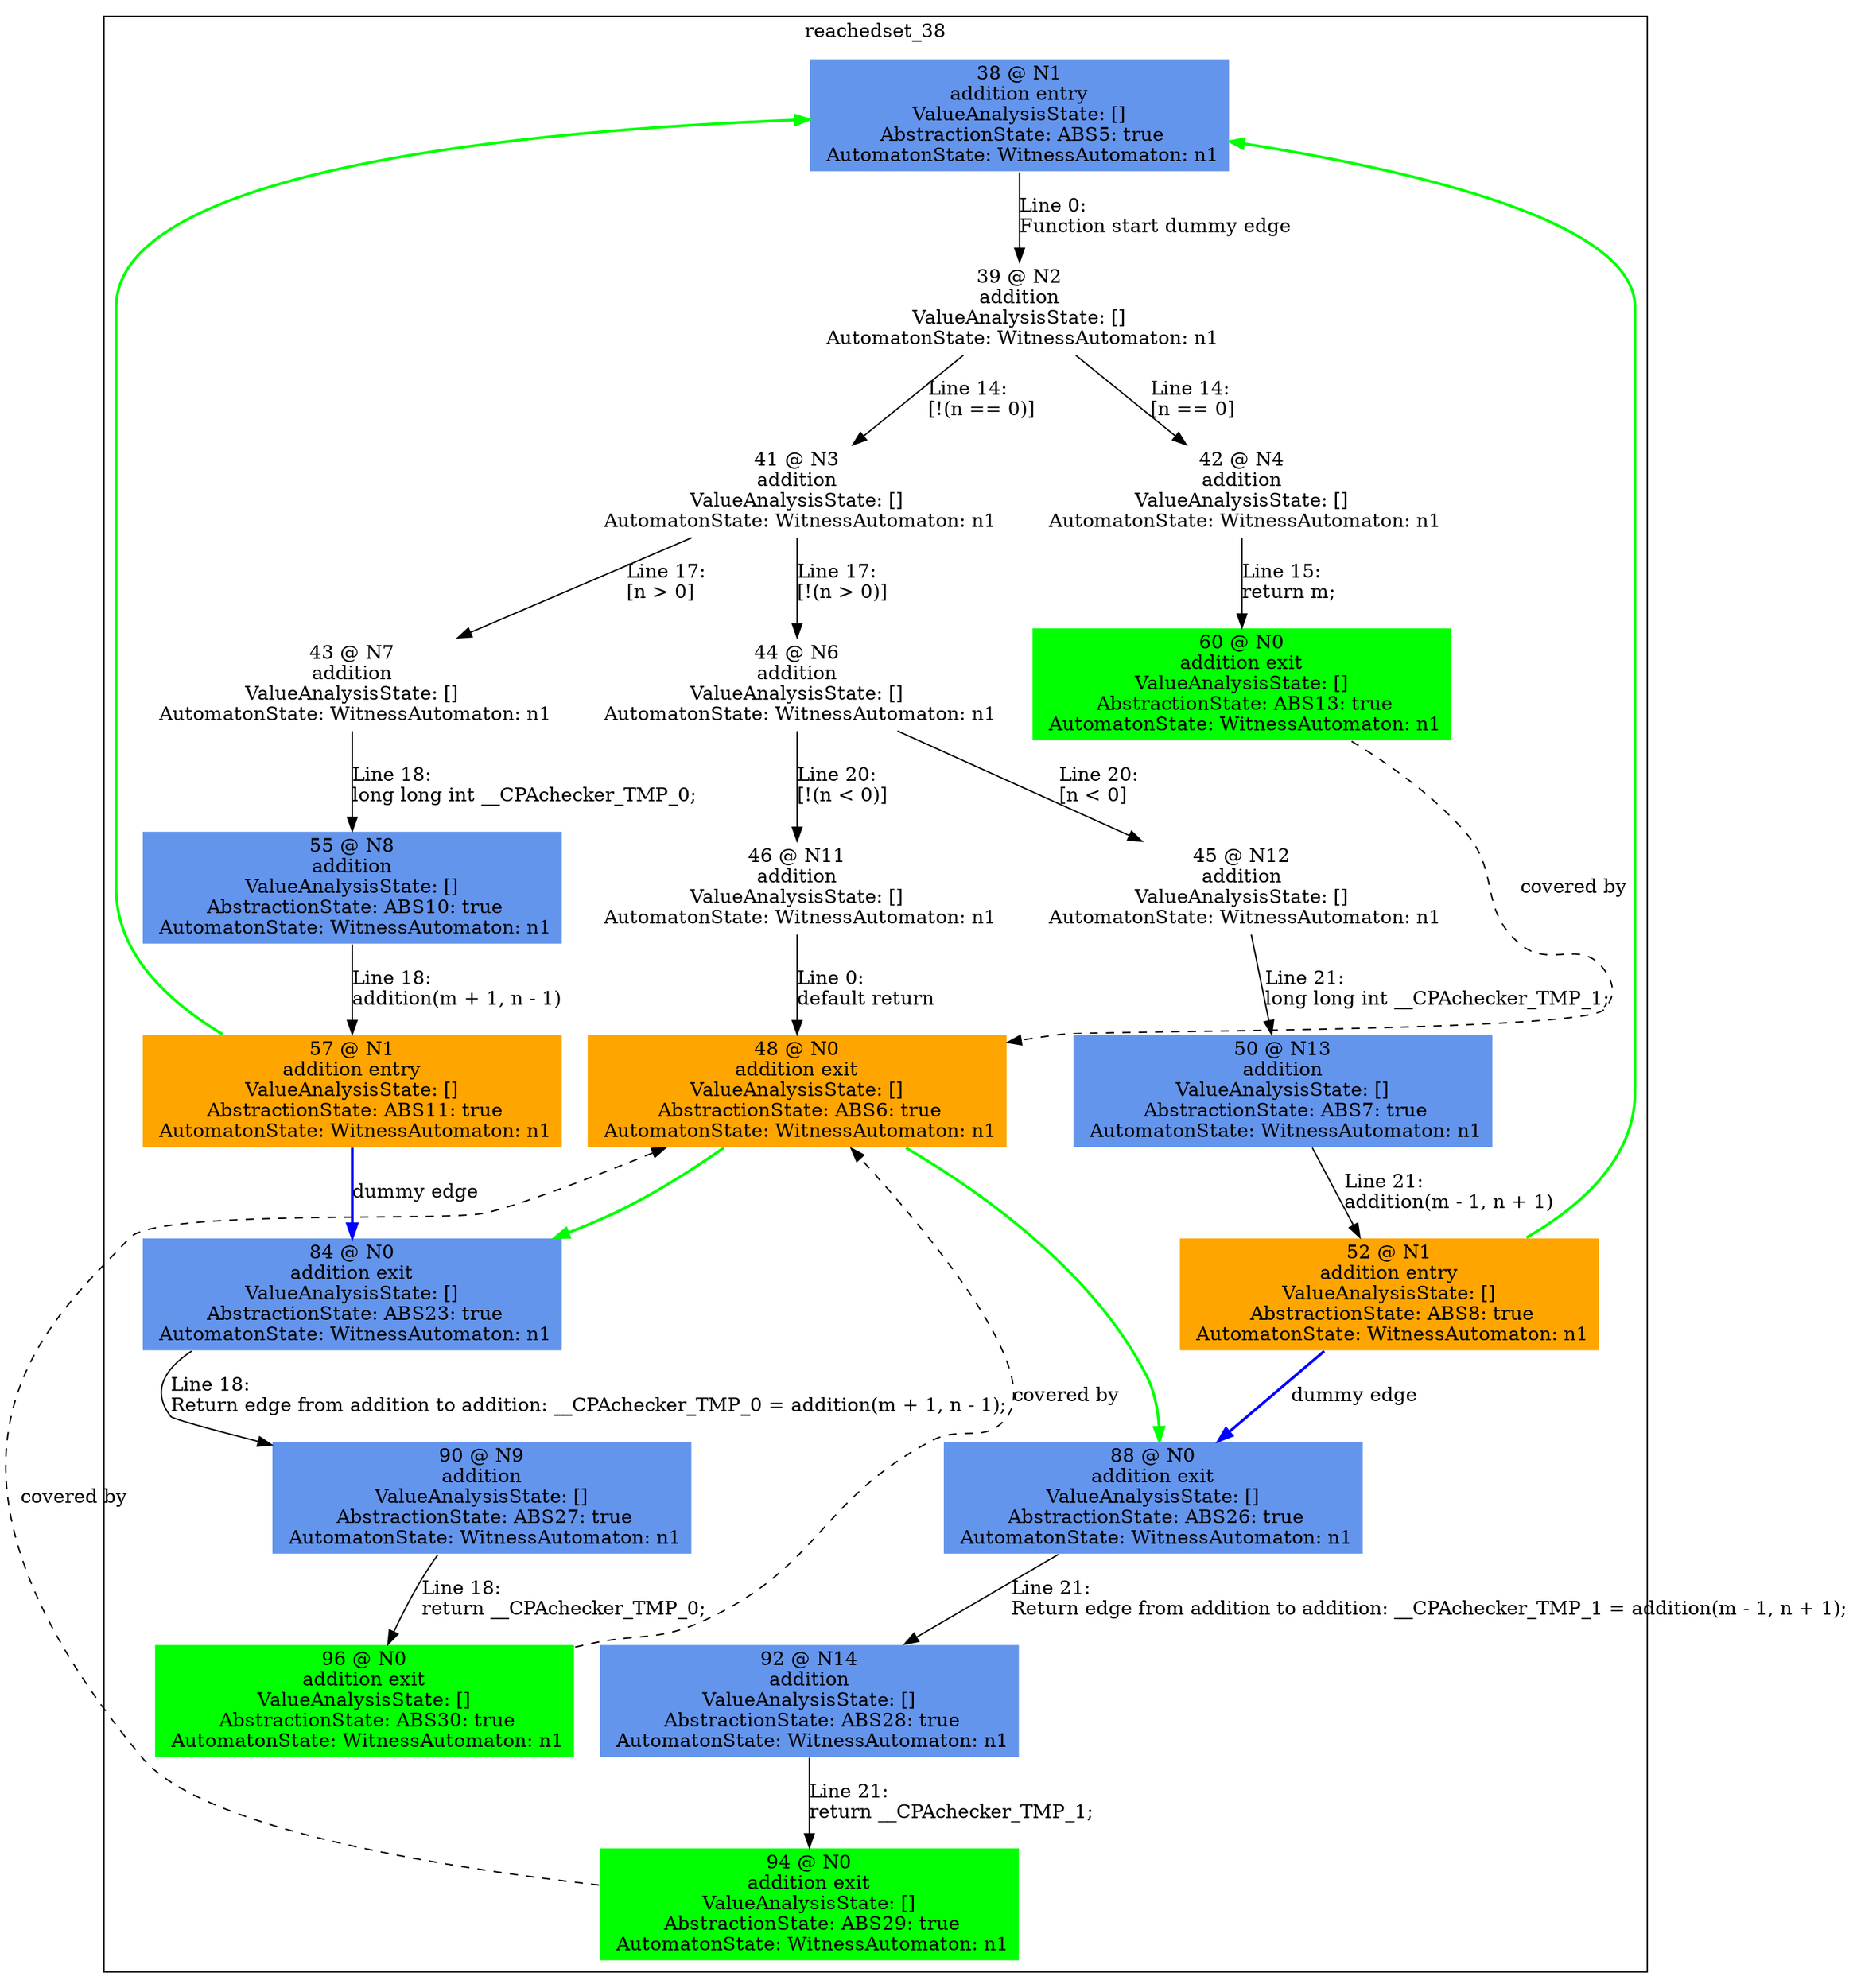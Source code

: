digraph ARG {
node [style="filled" shape="box" color="white"]
subgraph cluster_38 {
label="reachedset_38"
38 [fillcolor="cornflowerblue" label="38 @ N1\naddition entry\nValueAnalysisState: []\n AbstractionState: ABS5: true\n AutomatonState: WitnessAutomaton: n1\n" id="38"]
39 [label="39 @ N2\naddition\nValueAnalysisState: []\n AutomatonState: WitnessAutomaton: n1\n" id="39"]
42 [label="42 @ N4\naddition\nValueAnalysisState: []\n AutomatonState: WitnessAutomaton: n1\n" id="42"]
60 [fillcolor="green" label="60 @ N0\naddition exit\nValueAnalysisState: []\n AbstractionState: ABS13: true\n AutomatonState: WitnessAutomaton: n1\n" id="60"]
41 [label="41 @ N3\naddition\nValueAnalysisState: []\n AutomatonState: WitnessAutomaton: n1\n" id="41"]
44 [label="44 @ N6\naddition\nValueAnalysisState: []\n AutomatonState: WitnessAutomaton: n1\n" id="44"]
46 [label="46 @ N11\naddition\nValueAnalysisState: []\n AutomatonState: WitnessAutomaton: n1\n" id="46"]
48 [fillcolor="orange" label="48 @ N0\naddition exit\nValueAnalysisState: []\n AbstractionState: ABS6: true\n AutomatonState: WitnessAutomaton: n1\n" id="48"]
45 [label="45 @ N12\naddition\nValueAnalysisState: []\n AutomatonState: WitnessAutomaton: n1\n" id="45"]
50 [fillcolor="cornflowerblue" label="50 @ N13\naddition\nValueAnalysisState: []\n AbstractionState: ABS7: true\n AutomatonState: WitnessAutomaton: n1\n" id="50"]
52 [fillcolor="orange" label="52 @ N1\naddition entry\nValueAnalysisState: []\n AbstractionState: ABS8: true\n AutomatonState: WitnessAutomaton: n1\n" id="52"]
88 [fillcolor="cornflowerblue" label="88 @ N0\naddition exit\nValueAnalysisState: []\n AbstractionState: ABS26: true\n AutomatonState: WitnessAutomaton: n1\n" id="88"]
92 [fillcolor="cornflowerblue" label="92 @ N14\naddition\nValueAnalysisState: []\n AbstractionState: ABS28: true\n AutomatonState: WitnessAutomaton: n1\n" id="92"]
94 [fillcolor="green" label="94 @ N0\naddition exit\nValueAnalysisState: []\n AbstractionState: ABS29: true\n AutomatonState: WitnessAutomaton: n1\n" id="94"]
43 [label="43 @ N7\naddition\nValueAnalysisState: []\n AutomatonState: WitnessAutomaton: n1\n" id="43"]
55 [fillcolor="cornflowerblue" label="55 @ N8\naddition\nValueAnalysisState: []\n AbstractionState: ABS10: true\n AutomatonState: WitnessAutomaton: n1\n" id="55"]
57 [fillcolor="orange" label="57 @ N1\naddition entry\nValueAnalysisState: []\n AbstractionState: ABS11: true\n AutomatonState: WitnessAutomaton: n1\n" id="57"]
84 [fillcolor="cornflowerblue" label="84 @ N0\naddition exit\nValueAnalysisState: []\n AbstractionState: ABS23: true\n AutomatonState: WitnessAutomaton: n1\n" id="84"]
90 [fillcolor="cornflowerblue" label="90 @ N9\naddition\nValueAnalysisState: []\n AbstractionState: ABS27: true\n AutomatonState: WitnessAutomaton: n1\n" id="90"]
96 [fillcolor="green" label="96 @ N0\naddition exit\nValueAnalysisState: []\n AbstractionState: ABS30: true\n AutomatonState: WitnessAutomaton: n1\n" id="96"]
38 -> 39 [label="Line 0: \lFunction start dummy edge\l" id="38 -> 39"]
39 -> 41 [label="Line 14: \l[!(n == 0)]\l" id="39 -> 41"]
39 -> 42 [label="Line 14: \l[n == 0]\l" id="39 -> 42"]
42 -> 60 [label="Line 15: \lreturn m;\l" id="42 -> 60"]
41 -> 43 [label="Line 17: \l[n > 0]\l" id="41 -> 43"]
41 -> 44 [label="Line 17: \l[!(n > 0)]\l" id="41 -> 44"]
44 -> 45 [label="Line 20: \l[n < 0]\l" id="44 -> 45"]
44 -> 46 [label="Line 20: \l[!(n < 0)]\l" id="44 -> 46"]
46 -> 48 [label="Line 0: \ldefault return\l" id="46 -> 48"]
60 -> 48 [style="dashed" weight="0" label="covered by"]
94 -> 48 [style="dashed" weight="0" label="covered by"]
96 -> 48 [style="dashed" weight="0" label="covered by"]
45 -> 50 [label="Line 21: \llong long int __CPAchecker_TMP_1;\l" id="45 -> 50"]
50 -> 52 [label="Line 21: \laddition(m - 1, n + 1)\l" id="50 -> 52"]
52 -> 88 [style="bold" color="blue" label="dummy edge" id="52 -> 88"]
88 -> 92 [label="Line 21: \lReturn edge from addition to addition: __CPAchecker_TMP_1 = addition(m - 1, n + 1);\l" id="88 -> 92"]
92 -> 94 [label="Line 21: \lreturn __CPAchecker_TMP_1;\l" id="92 -> 94"]
43 -> 55 [label="Line 18: \llong long int __CPAchecker_TMP_0;\l" id="43 -> 55"]
55 -> 57 [label="Line 18: \laddition(m + 1, n - 1)\l" id="55 -> 57"]
57 -> 84 [style="bold" color="blue" label="dummy edge" id="57 -> 84"]
84 -> 90 [label="Line 18: \lReturn edge from addition to addition: __CPAchecker_TMP_0 = addition(m + 1, n - 1);\l" id="84 -> 90"]
90 -> 96 [label="Line 18: \lreturn __CPAchecker_TMP_0;\l" id="90 -> 96"]
}
48 -> 84 [color=green style=bold]
48 -> 88 [color=green style=bold]
57 -> 38 [color=green style=bold]
52 -> 38 [color=green style=bold]
}
